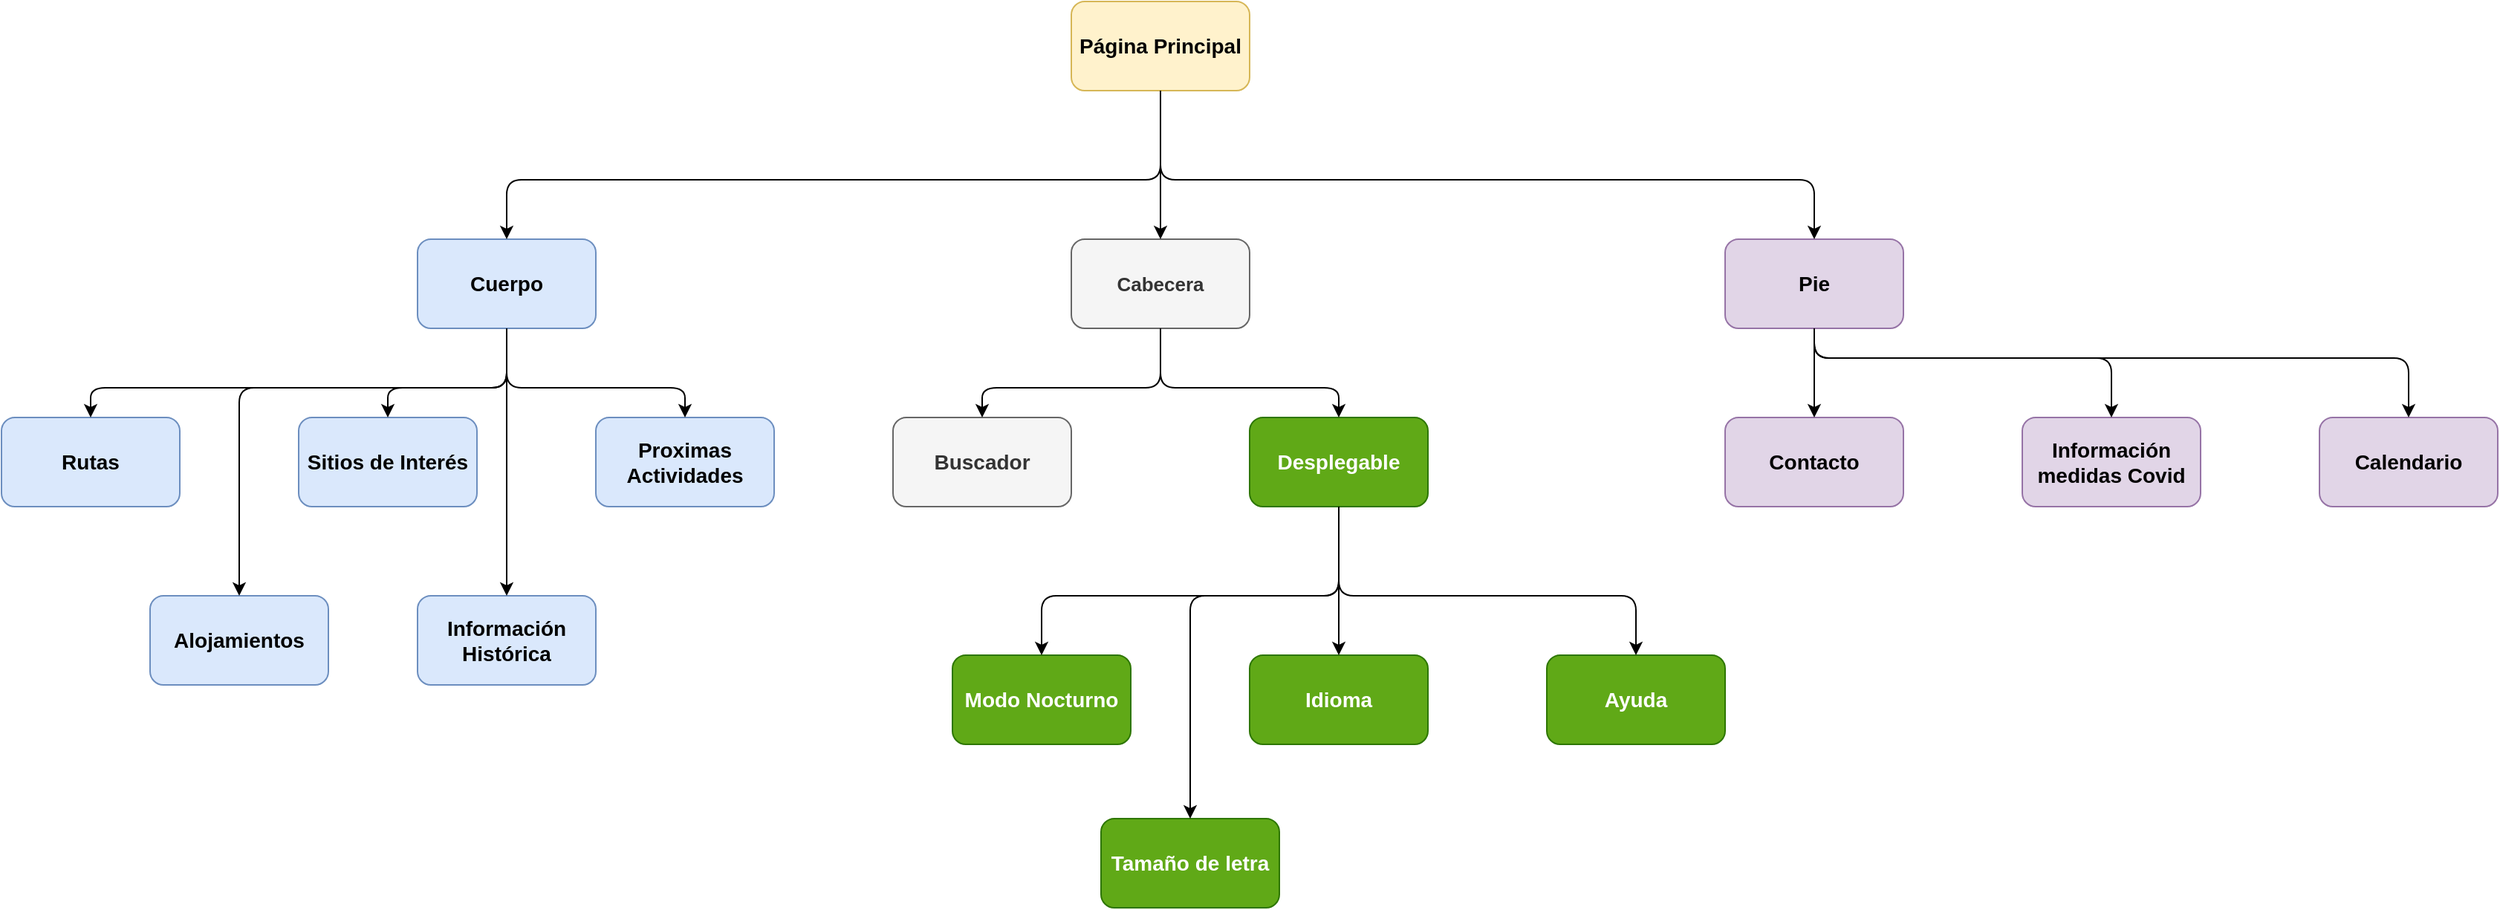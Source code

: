 <mxfile version="14.5.10" type="google"><diagram id="VCHjHd1J82F8WUWuwsdB" name="Jerarquia Principal"><mxGraphModel dx="2905" dy="900" grid="1" gridSize="10" guides="1" tooltips="1" connect="1" arrows="1" fold="1" page="1" pageScale="1" pageWidth="1169" pageHeight="827" math="0" shadow="0"><root><mxCell id="0"/><mxCell id="1" parent="0"/><mxCell id="d2-p6HchcCeQot0e8omw-1" value="&lt;font style=&quot;font-size: 14px&quot;&gt;&lt;b&gt;Página Principal&lt;/b&gt;&lt;/font&gt;" style="rounded=1;whiteSpace=wrap;html=1;fillColor=#fff2cc;strokeColor=#d6b656;" vertex="1" parent="1"><mxGeometry x="560" y="120" width="120" height="60" as="geometry"/></mxCell><mxCell id="d2-p6HchcCeQot0e8omw-2" value="&lt;b&gt;&lt;font style=&quot;font-size: 14px&quot;&gt;Cuerpo&lt;/font&gt;&lt;/b&gt;" style="rounded=1;whiteSpace=wrap;html=1;fillColor=#dae8fc;strokeColor=#6c8ebf;" vertex="1" parent="1"><mxGeometry x="120" y="280" width="120" height="60" as="geometry"/></mxCell><mxCell id="d2-p6HchcCeQot0e8omw-3" value="&lt;font style=&quot;font-size: 13px&quot;&gt;&lt;b&gt;Cabecera&lt;/b&gt;&lt;/font&gt;" style="rounded=1;whiteSpace=wrap;html=1;fillColor=#f5f5f5;strokeColor=#666666;fontColor=#333333;" vertex="1" parent="1"><mxGeometry x="560" y="280" width="120" height="60" as="geometry"/></mxCell><mxCell id="d2-p6HchcCeQot0e8omw-4" value="&lt;font style=&quot;font-size: 14px&quot;&gt;&lt;b&gt;Pie&lt;/b&gt;&lt;/font&gt;" style="rounded=1;whiteSpace=wrap;html=1;fillColor=#e1d5e7;strokeColor=#9673a6;" vertex="1" parent="1"><mxGeometry x="1000" y="280" width="120" height="60" as="geometry"/></mxCell><mxCell id="d2-p6HchcCeQot0e8omw-5" value="" style="endArrow=classic;html=1;exitX=0.5;exitY=1;exitDx=0;exitDy=0;entryX=0.5;entryY=0;entryDx=0;entryDy=0;" edge="1" parent="1" source="d2-p6HchcCeQot0e8omw-1" target="d2-p6HchcCeQot0e8omw-2"><mxGeometry width="50" height="50" relative="1" as="geometry"><mxPoint x="580" y="360" as="sourcePoint"/><mxPoint x="630" y="310" as="targetPoint"/><Array as="points"><mxPoint x="620" y="240"/><mxPoint x="180" y="240"/></Array></mxGeometry></mxCell><mxCell id="d2-p6HchcCeQot0e8omw-6" value="" style="endArrow=classic;html=1;exitX=0.5;exitY=1;exitDx=0;exitDy=0;entryX=0.5;entryY=0;entryDx=0;entryDy=0;" edge="1" parent="1" source="d2-p6HchcCeQot0e8omw-1" target="d2-p6HchcCeQot0e8omw-3"><mxGeometry width="50" height="50" relative="1" as="geometry"><mxPoint x="580" y="360" as="sourcePoint"/><mxPoint x="630" y="310" as="targetPoint"/></mxGeometry></mxCell><mxCell id="d2-p6HchcCeQot0e8omw-7" value="" style="endArrow=classic;html=1;exitX=0.5;exitY=1;exitDx=0;exitDy=0;entryX=0.5;entryY=0;entryDx=0;entryDy=0;" edge="1" parent="1" source="d2-p6HchcCeQot0e8omw-1" target="d2-p6HchcCeQot0e8omw-4"><mxGeometry width="50" height="50" relative="1" as="geometry"><mxPoint x="580" y="360" as="sourcePoint"/><mxPoint x="630" y="310" as="targetPoint"/><Array as="points"><mxPoint x="620" y="240"/><mxPoint x="1060" y="240"/></Array></mxGeometry></mxCell><mxCell id="mcRAuw9bxDQikdm03QtD-1" value="&lt;b&gt;&lt;font style=&quot;font-size: 14px&quot;&gt;Buscador&lt;/font&gt;&lt;/b&gt;" style="rounded=1;whiteSpace=wrap;html=1;fillColor=#f5f5f5;strokeColor=#666666;fontColor=#333333;" vertex="1" parent="1"><mxGeometry x="440" y="400" width="120" height="60" as="geometry"/></mxCell><mxCell id="mcRAuw9bxDQikdm03QtD-2" value="&lt;b&gt;&lt;font style=&quot;font-size: 14px&quot;&gt;Desplegable&lt;/font&gt;&lt;/b&gt;" style="rounded=1;whiteSpace=wrap;html=1;fillColor=#60a917;strokeColor=#2D7600;fontColor=#ffffff;" vertex="1" parent="1"><mxGeometry x="680" y="400" width="120" height="60" as="geometry"/></mxCell><mxCell id="OEeq6ZJVb5-NeWArJOS3-1" value="" style="endArrow=classic;html=1;exitX=0.5;exitY=1;exitDx=0;exitDy=0;entryX=0.5;entryY=0;entryDx=0;entryDy=0;" edge="1" parent="1" source="d2-p6HchcCeQot0e8omw-3" target="mcRAuw9bxDQikdm03QtD-1"><mxGeometry width="50" height="50" relative="1" as="geometry"><mxPoint x="720" y="360" as="sourcePoint"/><mxPoint x="770" y="310" as="targetPoint"/><Array as="points"><mxPoint x="620" y="380"/><mxPoint x="500" y="380"/></Array></mxGeometry></mxCell><mxCell id="OEeq6ZJVb5-NeWArJOS3-2" value="" style="endArrow=classic;html=1;exitX=0.5;exitY=1;exitDx=0;exitDy=0;entryX=0.5;entryY=0;entryDx=0;entryDy=0;" edge="1" parent="1" source="d2-p6HchcCeQot0e8omw-3" target="mcRAuw9bxDQikdm03QtD-2"><mxGeometry width="50" height="50" relative="1" as="geometry"><mxPoint x="720" y="360" as="sourcePoint"/><mxPoint x="770" y="310" as="targetPoint"/><Array as="points"><mxPoint x="620" y="380"/><mxPoint x="740" y="380"/></Array></mxGeometry></mxCell><mxCell id="OEeq6ZJVb5-NeWArJOS3-3" value="&lt;b&gt;&lt;font style=&quot;font-size: 14px&quot;&gt;Modo Nocturno&lt;/font&gt;&lt;/b&gt;" style="rounded=1;whiteSpace=wrap;html=1;fillColor=#60a917;strokeColor=#2D7600;fontColor=#ffffff;" vertex="1" parent="1"><mxGeometry x="480" y="560" width="120" height="60" as="geometry"/></mxCell><mxCell id="OEeq6ZJVb5-NeWArJOS3-4" value="&lt;b&gt;&lt;font style=&quot;font-size: 14px&quot;&gt;Idioma&lt;/font&gt;&lt;/b&gt;" style="rounded=1;whiteSpace=wrap;html=1;fillColor=#60a917;strokeColor=#2D7600;fontColor=#ffffff;" vertex="1" parent="1"><mxGeometry x="680" y="560" width="120" height="60" as="geometry"/></mxCell><mxCell id="OEeq6ZJVb5-NeWArJOS3-5" value="&lt;b&gt;&lt;font style=&quot;font-size: 14px&quot;&gt;Ayuda&lt;/font&gt;&lt;/b&gt;" style="rounded=1;whiteSpace=wrap;html=1;fillColor=#60a917;strokeColor=#2D7600;fontColor=#ffffff;" vertex="1" parent="1"><mxGeometry x="880" y="560" width="120" height="60" as="geometry"/></mxCell><mxCell id="OEeq6ZJVb5-NeWArJOS3-6" value="" style="endArrow=classic;html=1;exitX=0.5;exitY=1;exitDx=0;exitDy=0;entryX=0.5;entryY=0;entryDx=0;entryDy=0;" edge="1" parent="1" source="mcRAuw9bxDQikdm03QtD-2" target="OEeq6ZJVb5-NeWArJOS3-4"><mxGeometry width="50" height="50" relative="1" as="geometry"><mxPoint x="720" y="640" as="sourcePoint"/><mxPoint x="770" y="590" as="targetPoint"/></mxGeometry></mxCell><mxCell id="OEeq6ZJVb5-NeWArJOS3-7" value="&lt;font style=&quot;font-size: 14px&quot;&gt;&lt;b&gt;Tamaño de letra&lt;/b&gt;&lt;/font&gt;" style="rounded=1;whiteSpace=wrap;html=1;fillColor=#60a917;strokeColor=#2D7600;fontColor=#ffffff;" vertex="1" parent="1"><mxGeometry x="580" y="670" width="120" height="60" as="geometry"/></mxCell><mxCell id="OEeq6ZJVb5-NeWArJOS3-8" value="" style="endArrow=classic;html=1;exitX=0.5;exitY=1;exitDx=0;exitDy=0;entryX=0.5;entryY=0;entryDx=0;entryDy=0;" edge="1" parent="1" source="mcRAuw9bxDQikdm03QtD-2" target="OEeq6ZJVb5-NeWArJOS3-3"><mxGeometry width="50" height="50" relative="1" as="geometry"><mxPoint x="720" y="640" as="sourcePoint"/><mxPoint x="770" y="590" as="targetPoint"/><Array as="points"><mxPoint x="740" y="520"/><mxPoint x="540" y="520"/></Array></mxGeometry></mxCell><mxCell id="OEeq6ZJVb5-NeWArJOS3-9" value="" style="endArrow=classic;html=1;exitX=0.5;exitY=1;exitDx=0;exitDy=0;entryX=0.5;entryY=0;entryDx=0;entryDy=0;" edge="1" parent="1" source="mcRAuw9bxDQikdm03QtD-2" target="OEeq6ZJVb5-NeWArJOS3-5"><mxGeometry width="50" height="50" relative="1" as="geometry"><mxPoint x="720" y="640" as="sourcePoint"/><mxPoint x="770" y="590" as="targetPoint"/><Array as="points"><mxPoint x="740" y="520"/><mxPoint x="940" y="520"/></Array></mxGeometry></mxCell><mxCell id="OEeq6ZJVb5-NeWArJOS3-10" value="" style="endArrow=classic;html=1;exitX=0.5;exitY=1;exitDx=0;exitDy=0;entryX=0.5;entryY=0;entryDx=0;entryDy=0;" edge="1" parent="1" source="mcRAuw9bxDQikdm03QtD-2" target="OEeq6ZJVb5-NeWArJOS3-7"><mxGeometry width="50" height="50" relative="1" as="geometry"><mxPoint x="720" y="640" as="sourcePoint"/><mxPoint x="770" y="590" as="targetPoint"/><Array as="points"><mxPoint x="740" y="520"/><mxPoint x="640" y="520"/></Array></mxGeometry></mxCell><mxCell id="OEeq6ZJVb5-NeWArJOS3-11" value="&lt;b&gt;&lt;font style=&quot;font-size: 14px&quot;&gt;Contacto&lt;/font&gt;&lt;/b&gt;" style="rounded=1;whiteSpace=wrap;html=1;fillColor=#e1d5e7;strokeColor=#9673a6;" vertex="1" parent="1"><mxGeometry x="1000" y="400" width="120" height="60" as="geometry"/></mxCell><mxCell id="OEeq6ZJVb5-NeWArJOS3-12" value="&lt;b&gt;&lt;font style=&quot;font-size: 14px&quot;&gt;Información medidas Covid&lt;/font&gt;&lt;/b&gt;" style="rounded=1;whiteSpace=wrap;html=1;fillColor=#e1d5e7;strokeColor=#9673a6;" vertex="1" parent="1"><mxGeometry x="1200" y="400" width="120" height="60" as="geometry"/></mxCell><mxCell id="OEeq6ZJVb5-NeWArJOS3-13" value="&lt;b&gt;&lt;font style=&quot;font-size: 14px&quot;&gt;Calendario&lt;/font&gt;&lt;/b&gt;" style="rounded=1;whiteSpace=wrap;html=1;fillColor=#e1d5e7;strokeColor=#9673a6;" vertex="1" parent="1"><mxGeometry x="1400" y="400" width="120" height="60" as="geometry"/></mxCell><mxCell id="OEeq6ZJVb5-NeWArJOS3-14" value="" style="endArrow=classic;html=1;exitX=0.5;exitY=1;exitDx=0;exitDy=0;entryX=0.5;entryY=0;entryDx=0;entryDy=0;" edge="1" parent="1" source="d2-p6HchcCeQot0e8omw-4" target="OEeq6ZJVb5-NeWArJOS3-11"><mxGeometry width="50" height="50" relative="1" as="geometry"><mxPoint x="940" y="490" as="sourcePoint"/><mxPoint x="990" y="440" as="targetPoint"/></mxGeometry></mxCell><mxCell id="OEeq6ZJVb5-NeWArJOS3-15" value="" style="endArrow=classic;html=1;exitX=0.5;exitY=1;exitDx=0;exitDy=0;entryX=0.5;entryY=0;entryDx=0;entryDy=0;" edge="1" parent="1" source="d2-p6HchcCeQot0e8omw-4" target="OEeq6ZJVb5-NeWArJOS3-12"><mxGeometry width="50" height="50" relative="1" as="geometry"><mxPoint x="940" y="490" as="sourcePoint"/><mxPoint x="990" y="440" as="targetPoint"/><Array as="points"><mxPoint x="1060" y="360"/><mxPoint x="1260" y="360"/></Array></mxGeometry></mxCell><mxCell id="OEeq6ZJVb5-NeWArJOS3-16" value="" style="endArrow=classic;html=1;exitX=0.5;exitY=1;exitDx=0;exitDy=0;entryX=0.5;entryY=0;entryDx=0;entryDy=0;" edge="1" parent="1" source="d2-p6HchcCeQot0e8omw-4" target="OEeq6ZJVb5-NeWArJOS3-13"><mxGeometry width="50" height="50" relative="1" as="geometry"><mxPoint x="940" y="490" as="sourcePoint"/><mxPoint x="990" y="440" as="targetPoint"/><Array as="points"><mxPoint x="1060" y="360"/><mxPoint x="1460" y="360"/></Array></mxGeometry></mxCell><mxCell id="OEeq6ZJVb5-NeWArJOS3-17" value="&lt;b&gt;&lt;font style=&quot;font-size: 14px&quot;&gt;Proximas Actividades&lt;/font&gt;&lt;/b&gt;" style="rounded=1;whiteSpace=wrap;html=1;fillColor=#dae8fc;strokeColor=#6c8ebf;" vertex="1" parent="1"><mxGeometry x="240" y="400" width="120" height="60" as="geometry"/></mxCell><mxCell id="OEeq6ZJVb5-NeWArJOS3-18" value="&lt;b&gt;&lt;font style=&quot;font-size: 14px&quot;&gt;Sitios de Interés&lt;/font&gt;&lt;/b&gt;" style="rounded=1;whiteSpace=wrap;html=1;fillColor=#dae8fc;strokeColor=#6c8ebf;" vertex="1" parent="1"><mxGeometry x="40" y="400" width="120" height="60" as="geometry"/></mxCell><mxCell id="OEeq6ZJVb5-NeWArJOS3-19" value="&lt;b&gt;&lt;font style=&quot;font-size: 14px&quot;&gt;Rutas&lt;/font&gt;&lt;/b&gt;" style="rounded=1;whiteSpace=wrap;html=1;fillColor=#dae8fc;strokeColor=#6c8ebf;" vertex="1" parent="1"><mxGeometry x="-160" y="400" width="120" height="60" as="geometry"/></mxCell><mxCell id="OEeq6ZJVb5-NeWArJOS3-20" value="" style="endArrow=classic;html=1;exitX=0.5;exitY=1;exitDx=0;exitDy=0;entryX=0.5;entryY=0;entryDx=0;entryDy=0;" edge="1" parent="1" source="d2-p6HchcCeQot0e8omw-2" target="OEeq6ZJVb5-NeWArJOS3-17"><mxGeometry width="50" height="50" relative="1" as="geometry"><mxPoint x="350" y="470" as="sourcePoint"/><mxPoint x="400" y="420" as="targetPoint"/><Array as="points"><mxPoint x="180" y="380"/><mxPoint x="300" y="380"/></Array></mxGeometry></mxCell><mxCell id="OEeq6ZJVb5-NeWArJOS3-21" value="" style="endArrow=classic;html=1;exitX=0.5;exitY=1;exitDx=0;exitDy=0;entryX=0.5;entryY=0;entryDx=0;entryDy=0;" edge="1" parent="1" source="d2-p6HchcCeQot0e8omw-2" target="OEeq6ZJVb5-NeWArJOS3-18"><mxGeometry width="50" height="50" relative="1" as="geometry"><mxPoint x="350" y="470" as="sourcePoint"/><mxPoint x="400" y="420" as="targetPoint"/><Array as="points"><mxPoint x="180" y="380"/><mxPoint x="100" y="380"/></Array></mxGeometry></mxCell><mxCell id="OEeq6ZJVb5-NeWArJOS3-23" value="" style="endArrow=classic;html=1;exitX=0.5;exitY=1;exitDx=0;exitDy=0;entryX=0.5;entryY=0;entryDx=0;entryDy=0;" edge="1" parent="1" source="d2-p6HchcCeQot0e8omw-2" target="OEeq6ZJVb5-NeWArJOS3-19"><mxGeometry width="50" height="50" relative="1" as="geometry"><mxPoint x="350" y="470" as="sourcePoint"/><mxPoint x="400" y="420" as="targetPoint"/><Array as="points"><mxPoint x="180" y="380"/><mxPoint x="-100" y="380"/></Array></mxGeometry></mxCell><mxCell id="OEeq6ZJVb5-NeWArJOS3-24" value="&lt;b&gt;&lt;font style=&quot;font-size: 14px&quot;&gt;Alojamientos&lt;/font&gt;&lt;/b&gt;" style="rounded=1;whiteSpace=wrap;html=1;fillColor=#dae8fc;strokeColor=#6c8ebf;" vertex="1" parent="1"><mxGeometry x="-60" y="520" width="120" height="60" as="geometry"/></mxCell><mxCell id="OEeq6ZJVb5-NeWArJOS3-25" value="" style="endArrow=classic;html=1;exitX=0.5;exitY=1;exitDx=0;exitDy=0;entryX=0.5;entryY=0;entryDx=0;entryDy=0;" edge="1" parent="1" source="d2-p6HchcCeQot0e8omw-2" target="OEeq6ZJVb5-NeWArJOS3-24"><mxGeometry width="50" height="50" relative="1" as="geometry"><mxPoint x="290" y="470" as="sourcePoint"/><mxPoint x="340" y="420" as="targetPoint"/><Array as="points"><mxPoint x="180" y="380"/><mxPoint y="380"/></Array></mxGeometry></mxCell><mxCell id="OEeq6ZJVb5-NeWArJOS3-26" value="&lt;b&gt;&lt;font style=&quot;font-size: 14px&quot;&gt;Información Histórica&lt;/font&gt;&lt;/b&gt;" style="rounded=1;whiteSpace=wrap;html=1;fillColor=#dae8fc;strokeColor=#6c8ebf;" vertex="1" parent="1"><mxGeometry x="120" y="520" width="120" height="60" as="geometry"/></mxCell><mxCell id="OEeq6ZJVb5-NeWArJOS3-27" value="" style="endArrow=classic;html=1;exitX=0.5;exitY=1;exitDx=0;exitDy=0;entryX=0.5;entryY=0;entryDx=0;entryDy=0;" edge="1" parent="1" source="d2-p6HchcCeQot0e8omw-2" target="OEeq6ZJVb5-NeWArJOS3-26"><mxGeometry width="50" height="50" relative="1" as="geometry"><mxPoint x="290" y="460" as="sourcePoint"/><mxPoint x="340" y="410" as="targetPoint"/><Array as="points"><mxPoint x="180" y="370"/></Array></mxGeometry></mxCell></root></mxGraphModel></diagram></mxfile>